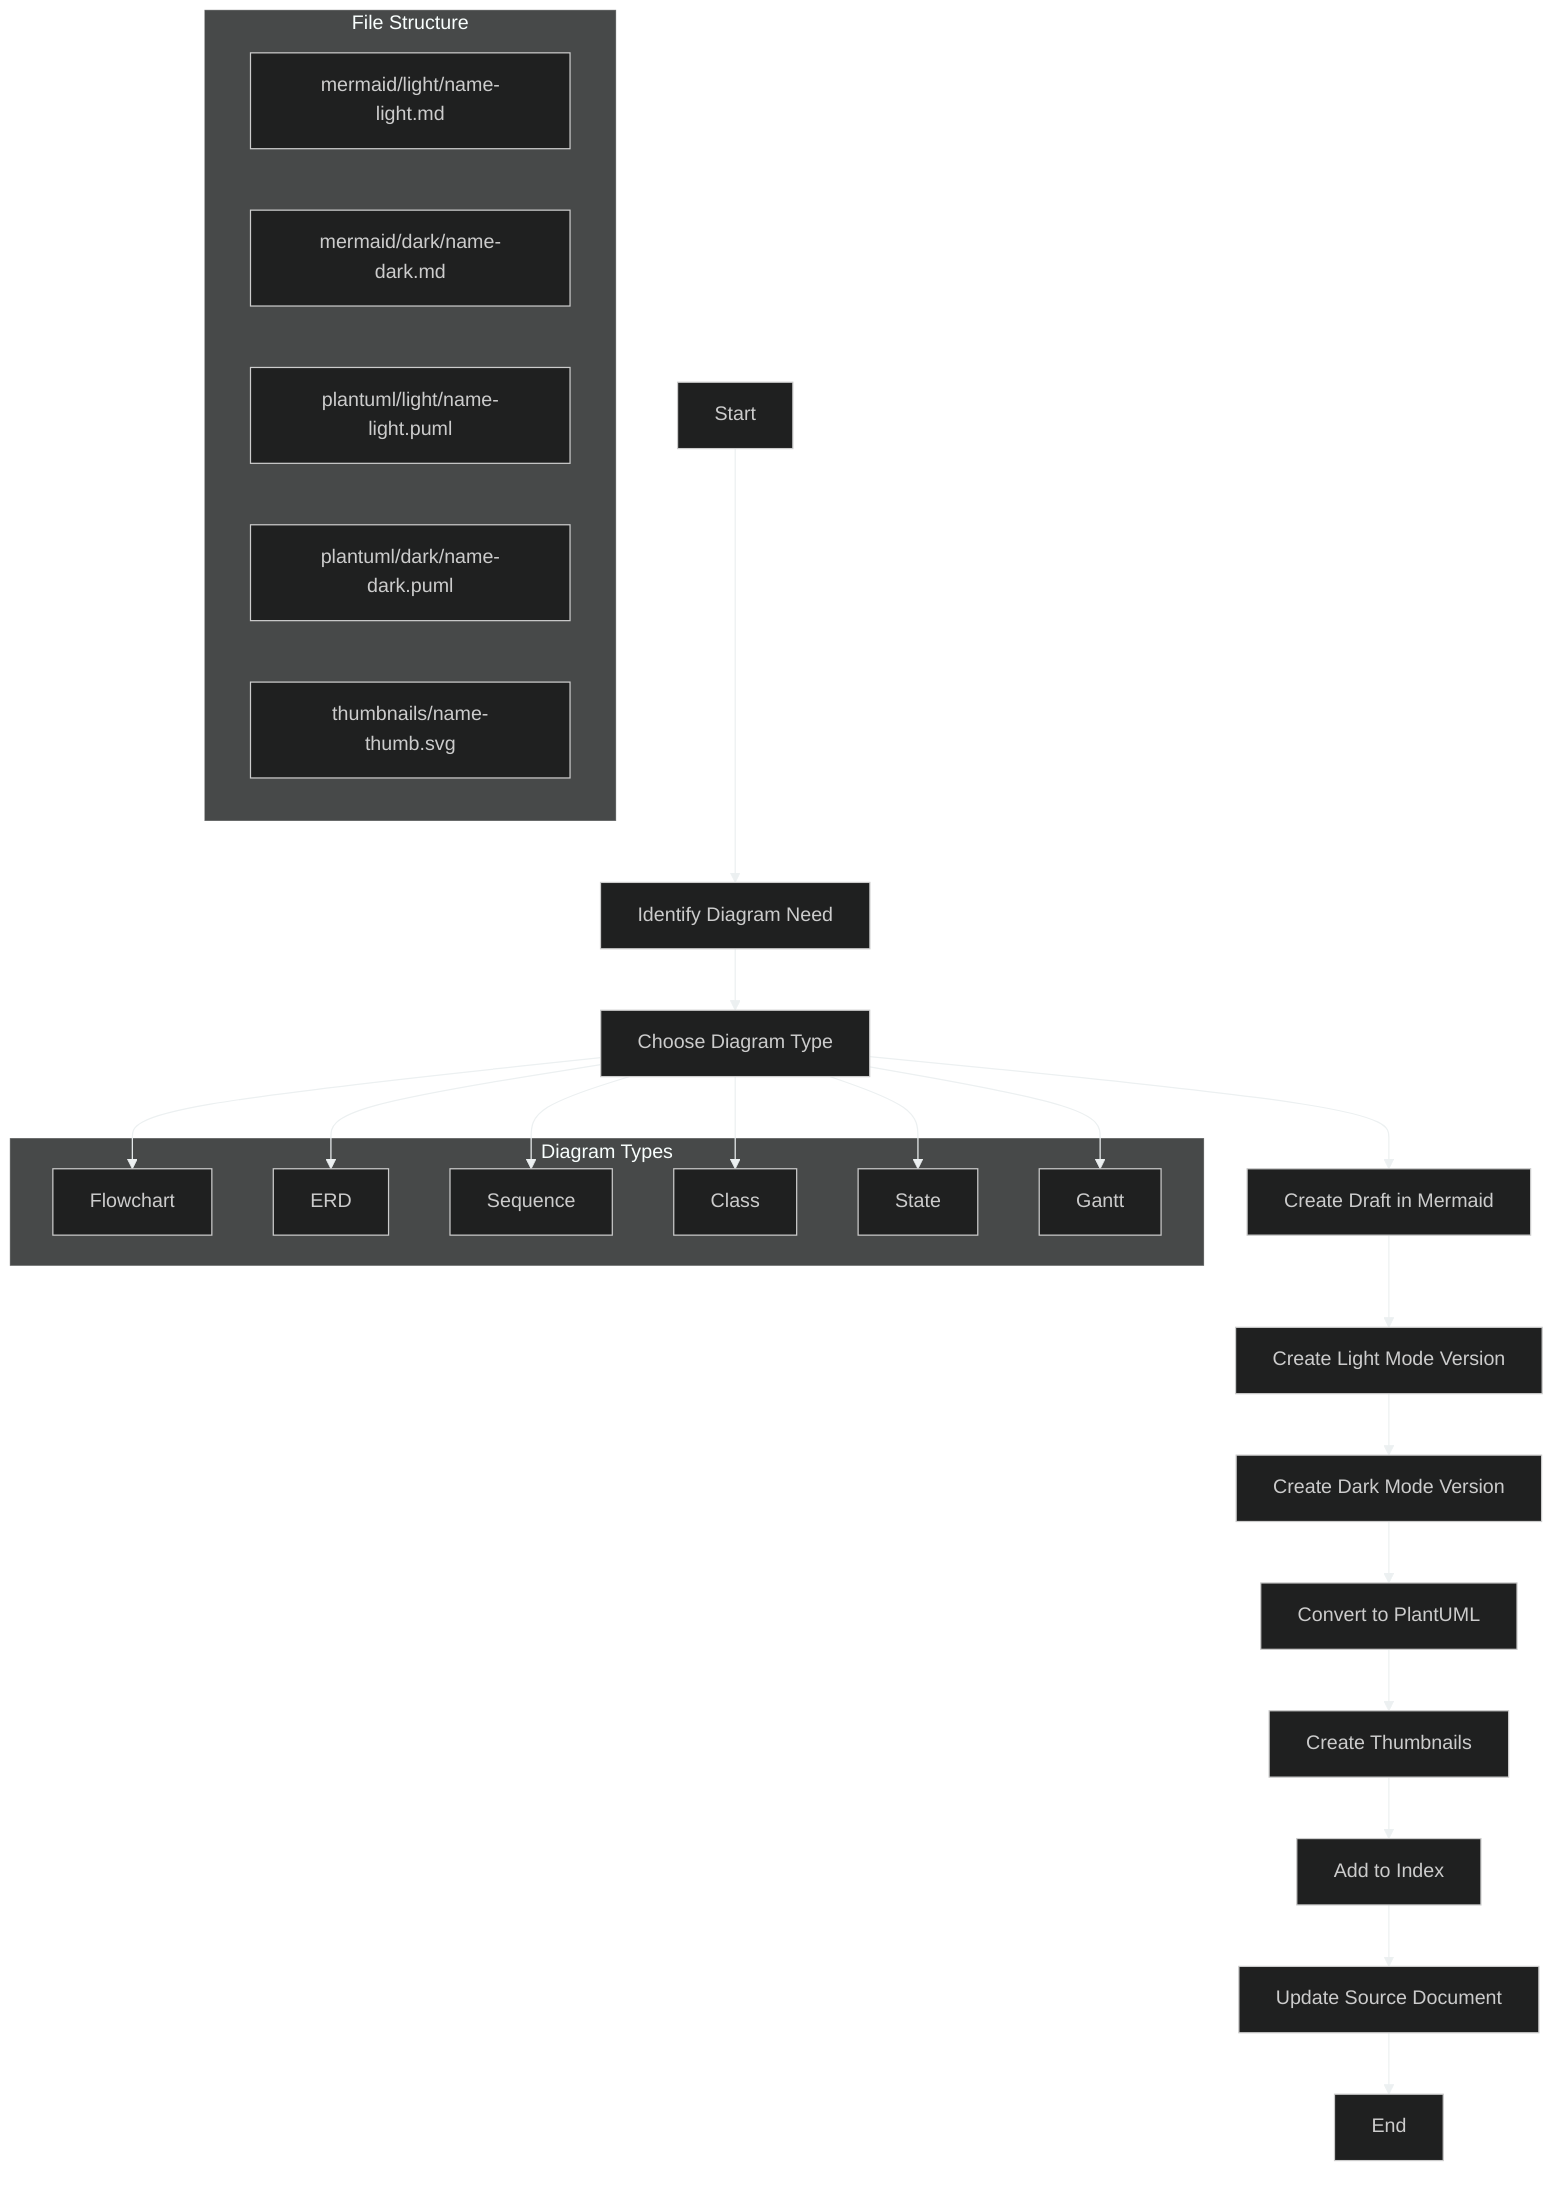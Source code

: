 %%{init: {'theme': 'dark', 'themeVariables': { 'primaryColor': '#2c3e50', 'primaryTextColor': '#ecf0f1', 'primaryBorderColor': '#7f8c8d', 'lineColor': '#ecf0f1', 'secondaryColor': '#34495e', 'tertiaryColor': '#282c34' }}}%%
flowchart TD
    A[Start] --> B[Identify Diagram Need]
    B --> C[Choose Diagram Type]
    C --> D[Create Draft in Mermaid]
    D --> E[Create Light Mode Version]
    E --> F[Create Dark Mode Version]
    F --> G[Convert to PlantUML]
    G --> H[Create Thumbnails]
    H --> I[Add to Index]
    I --> J[Update Source Document]
    J --> K[End]
    
    subgraph "Diagram Types"
    C1[Flowchart]
    C2[ERD]
    C3[Sequence]
    C4[Class]
    C5[State]
    C6[Gantt]
    end
    
    C --> C1
    C --> C2
    C --> C3
    C --> C4
    C --> C5
    C --> C6
    
    subgraph "File Structure"
    F1[mermaid/light/name-light.md]
    F2[mermaid/dark/name-dark.md]
    F3[plantuml/light/name-light.puml]
    F4[plantuml/dark/name-dark.puml]
    F5[thumbnails/name-thumb.svg]
    end
